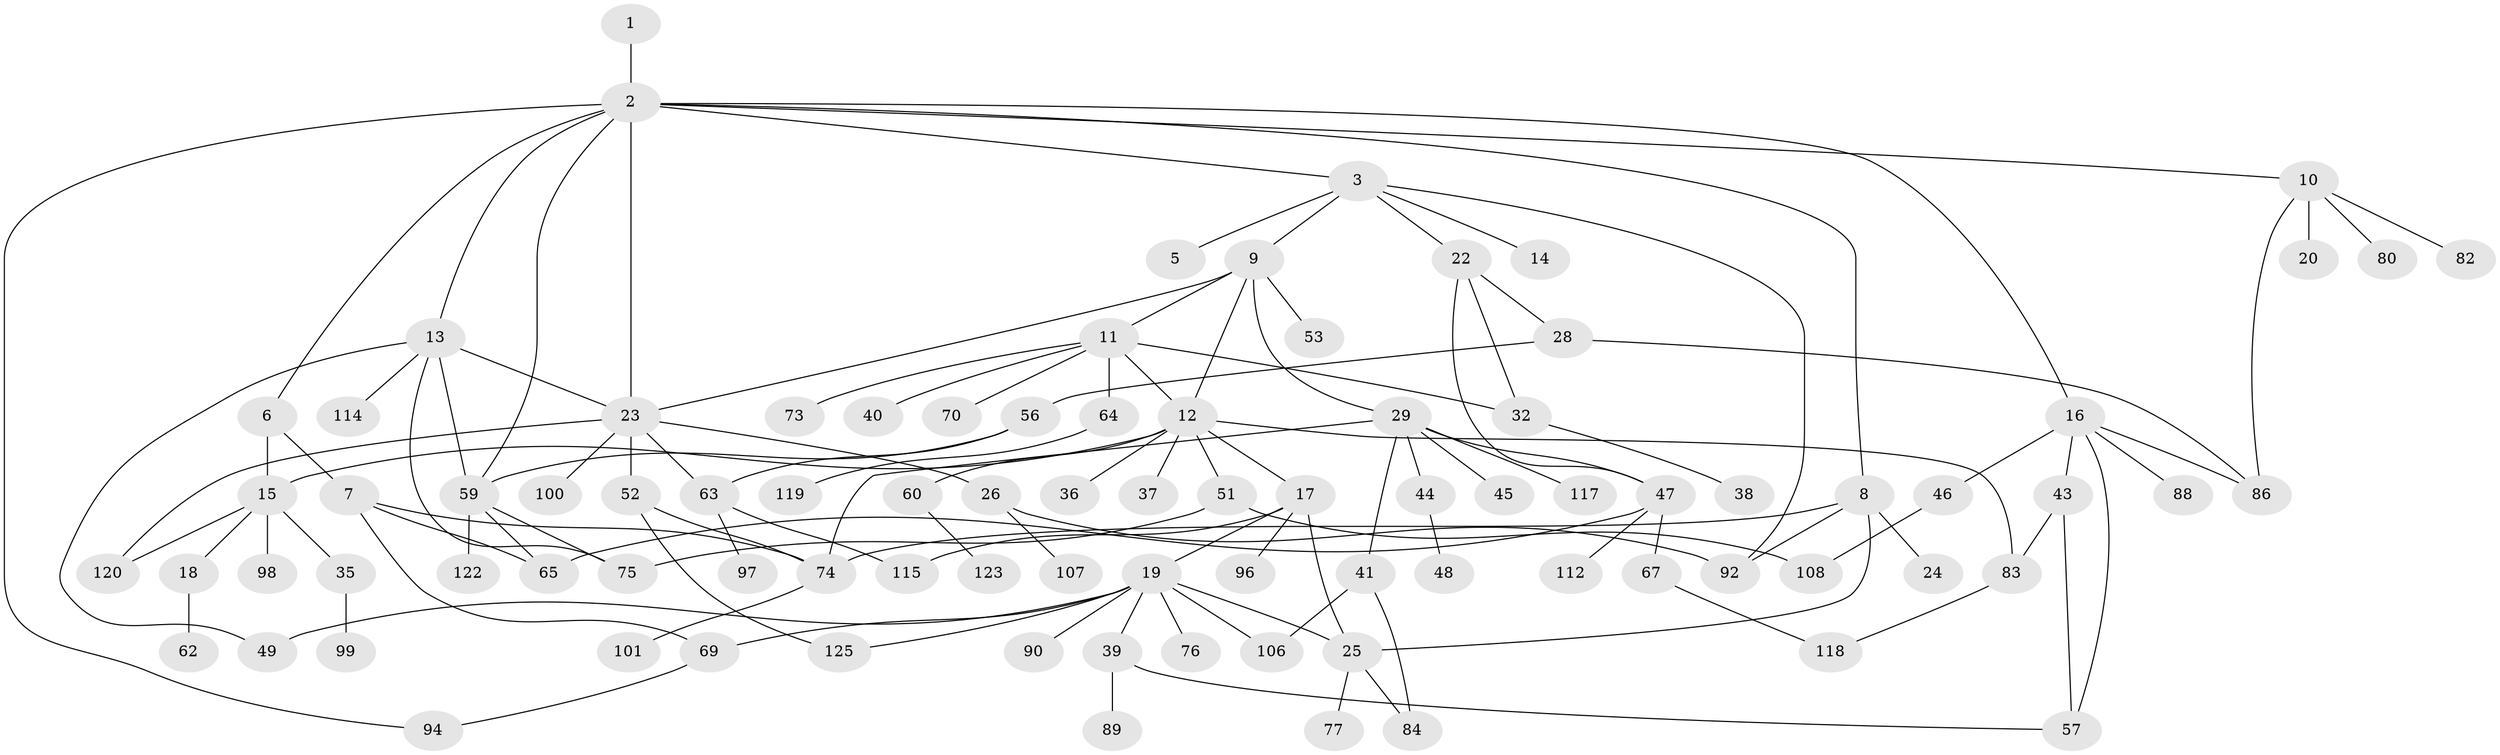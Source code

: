 // Generated by graph-tools (version 1.1) at 2025/23/03/03/25 07:23:33]
// undirected, 89 vertices, 123 edges
graph export_dot {
graph [start="1"]
  node [color=gray90,style=filled];
  1;
  2 [super="+4"];
  3 [super="+58"];
  5;
  6;
  7 [super="+42"];
  8 [super="+68"];
  9;
  10 [super="+34"];
  11 [super="+33"];
  12 [super="+27"];
  13 [super="+21"];
  14;
  15 [super="+50"];
  16 [super="+71"];
  17 [super="+30"];
  18;
  19 [super="+105"];
  20;
  22;
  23 [super="+72"];
  24 [super="+85"];
  25 [super="+93"];
  26 [super="+54"];
  28 [super="+111"];
  29 [super="+31"];
  32 [super="+61"];
  35;
  36;
  37;
  38;
  39;
  40 [super="+121"];
  41 [super="+55"];
  43;
  44 [super="+78"];
  45;
  46;
  47 [super="+66"];
  48;
  49 [super="+79"];
  51;
  52 [super="+102"];
  53;
  56 [super="+103"];
  57;
  59 [super="+81"];
  60 [super="+109"];
  62;
  63;
  64;
  65;
  67;
  69;
  70;
  73;
  74 [super="+87"];
  75 [super="+113"];
  76;
  77;
  80;
  82;
  83 [super="+91"];
  84 [super="+104"];
  86;
  88 [super="+124"];
  89;
  90;
  92 [super="+95"];
  94 [super="+110"];
  96;
  97;
  98;
  99;
  100;
  101;
  106 [super="+116"];
  107;
  108;
  112;
  114;
  115;
  117;
  118;
  119;
  120;
  122;
  123;
  125;
  1 -- 2;
  2 -- 3;
  2 -- 23;
  2 -- 59;
  2 -- 16;
  2 -- 6;
  2 -- 8;
  2 -- 10;
  2 -- 13;
  2 -- 94;
  3 -- 5;
  3 -- 9;
  3 -- 14;
  3 -- 22;
  3 -- 92;
  6 -- 7;
  6 -- 15;
  7 -- 74;
  7 -- 69;
  7 -- 65;
  8 -- 24;
  8 -- 74;
  8 -- 92;
  8 -- 25;
  9 -- 11;
  9 -- 12;
  9 -- 23;
  9 -- 29;
  9 -- 53;
  10 -- 20;
  10 -- 82;
  10 -- 86;
  10 -- 80;
  11 -- 40;
  11 -- 64;
  11 -- 70;
  11 -- 32;
  11 -- 73;
  11 -- 12;
  12 -- 17;
  12 -- 36;
  12 -- 37;
  12 -- 51;
  12 -- 60;
  12 -- 83;
  12 -- 15;
  13 -- 49;
  13 -- 114;
  13 -- 23;
  13 -- 59;
  13 -- 75;
  15 -- 18;
  15 -- 35;
  15 -- 120;
  15 -- 98;
  16 -- 43;
  16 -- 46;
  16 -- 86;
  16 -- 88;
  16 -- 57;
  17 -- 19;
  17 -- 115;
  17 -- 96;
  17 -- 25;
  18 -- 62;
  19 -- 25;
  19 -- 39;
  19 -- 69;
  19 -- 76;
  19 -- 90;
  19 -- 106;
  19 -- 49;
  19 -- 125;
  22 -- 28;
  22 -- 32;
  22 -- 47;
  23 -- 26;
  23 -- 52;
  23 -- 120;
  23 -- 63;
  23 -- 100;
  25 -- 77;
  25 -- 84;
  26 -- 107;
  26 -- 92;
  28 -- 56;
  28 -- 86;
  29 -- 44;
  29 -- 45;
  29 -- 117;
  29 -- 41;
  29 -- 74;
  29 -- 47;
  32 -- 38;
  35 -- 99;
  39 -- 57;
  39 -- 89;
  41 -- 84;
  41 -- 106;
  43 -- 57;
  43 -- 83;
  44 -- 48;
  46 -- 108;
  47 -- 67 [weight=2];
  47 -- 112;
  47 -- 65;
  51 -- 75;
  51 -- 108;
  52 -- 125;
  52 -- 74;
  56 -- 59;
  56 -- 63;
  59 -- 65;
  59 -- 122;
  59 -- 75;
  60 -- 123;
  63 -- 97;
  63 -- 115;
  64 -- 119;
  67 -- 118;
  69 -- 94;
  74 -- 101;
  83 -- 118;
}
